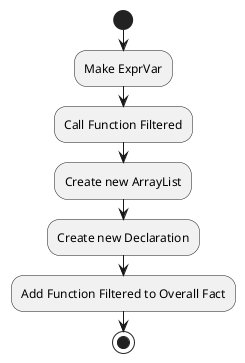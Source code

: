@startuml
start
:Make ExprVar;
:Call Function Filtered;
:Create new ArrayList;
:Create new Declaration;
:Add Function Filtered to Overall Fact;
stop
@enduml